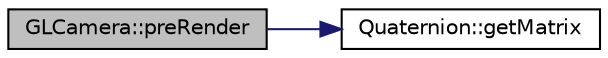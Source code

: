 digraph "GLCamera::preRender"
{
 // INTERACTIVE_SVG=YES
  edge [fontname="Helvetica",fontsize="10",labelfontname="Helvetica",labelfontsize="10"];
  node [fontname="Helvetica",fontsize="10",shape=record];
  rankdir="LR";
  Node1 [label="GLCamera::preRender",height=0.2,width=0.4,color="black", fillcolor="grey75", style="filled", fontcolor="black"];
  Node1 -> Node2 [color="midnightblue",fontsize="10",style="solid",fontname="Helvetica"];
  Node2 [label="Quaternion::getMatrix",height=0.2,width=0.4,color="black", fillcolor="white", style="filled",URL="$dc/de3/class_quaternion.html#a6f4040a07a8c4b1434ff9e90314c67dd"];
}
